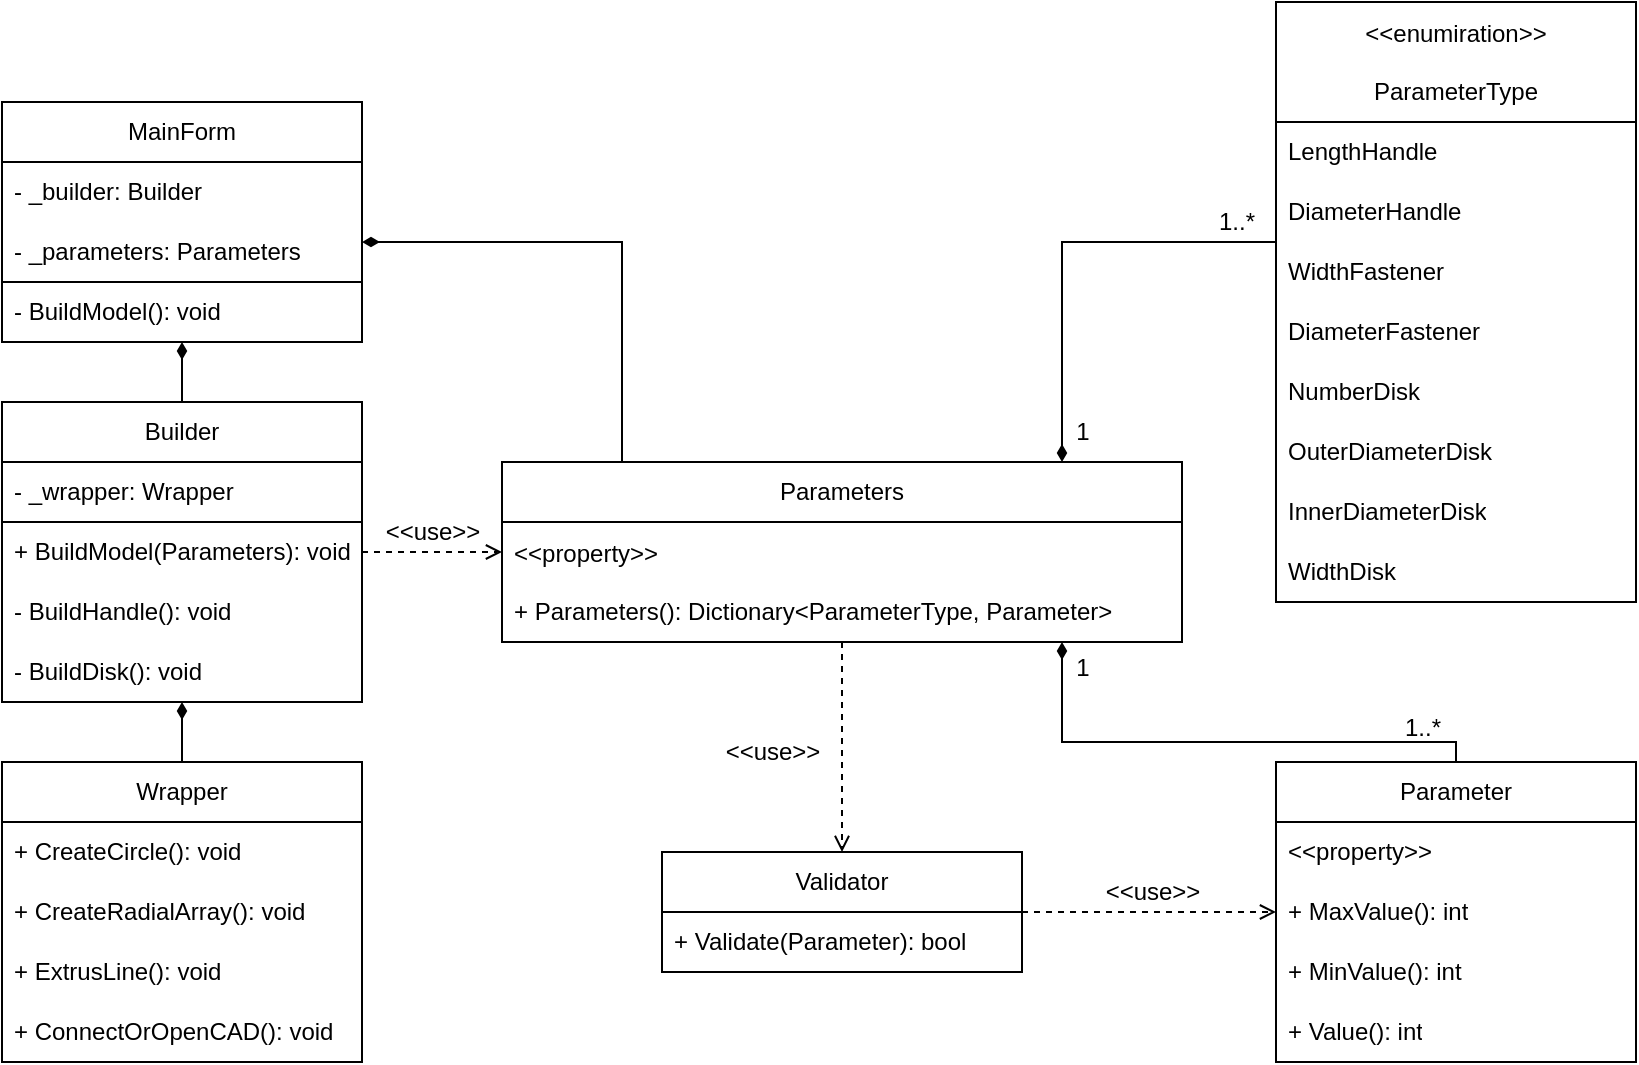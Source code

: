 <mxfile version="22.0.8" type="device">
  <diagram name="Страница — 1" id="qcOd1ieaPcDK6n5Pvgst">
    <mxGraphModel dx="1509" dy="789" grid="1" gridSize="10" guides="1" tooltips="1" connect="1" arrows="1" fold="1" page="1" pageScale="1" pageWidth="827" pageHeight="1169" math="0" shadow="0">
      <root>
        <mxCell id="0" />
        <mxCell id="1" parent="0" />
        <mxCell id="GlgBGYGWTOKFCCr7DtJ9-1" value="MainForm" style="swimlane;fontStyle=0;childLayout=stackLayout;horizontal=1;startSize=30;horizontalStack=0;resizeParent=1;resizeParentMax=0;resizeLast=0;collapsible=1;marginBottom=0;whiteSpace=wrap;html=1;" parent="1" vertex="1">
          <mxGeometry x="10" y="210" width="180" height="120" as="geometry" />
        </mxCell>
        <mxCell id="GlgBGYGWTOKFCCr7DtJ9-2" value="- _builder: Builder" style="text;strokeColor=none;fillColor=none;align=left;verticalAlign=middle;spacingLeft=4;spacingRight=4;overflow=hidden;points=[[0,0.5],[1,0.5]];portConstraint=eastwest;rotatable=0;whiteSpace=wrap;html=1;" parent="GlgBGYGWTOKFCCr7DtJ9-1" vertex="1">
          <mxGeometry y="30" width="180" height="30" as="geometry" />
        </mxCell>
        <mxCell id="GlgBGYGWTOKFCCr7DtJ9-3" value="- _parameters: Parameters" style="text;strokeColor=none;fillColor=none;align=left;verticalAlign=middle;spacingLeft=4;spacingRight=4;overflow=hidden;points=[[0,0.5],[1,0.5]];portConstraint=eastwest;rotatable=0;whiteSpace=wrap;html=1;" parent="GlgBGYGWTOKFCCr7DtJ9-1" vertex="1">
          <mxGeometry y="60" width="180" height="30" as="geometry" />
        </mxCell>
        <mxCell id="GlgBGYGWTOKFCCr7DtJ9-4" value="- BuildModel(): void" style="text;strokeColor=default;fillColor=none;align=left;verticalAlign=middle;spacingLeft=4;spacingRight=4;overflow=hidden;points=[[0,0.5],[1,0.5]];portConstraint=eastwest;rotatable=0;whiteSpace=wrap;html=1;" parent="GlgBGYGWTOKFCCr7DtJ9-1" vertex="1">
          <mxGeometry y="90" width="180" height="30" as="geometry" />
        </mxCell>
        <mxCell id="GlgBGYGWTOKFCCr7DtJ9-39" style="edgeStyle=orthogonalEdgeStyle;rounded=0;orthogonalLoop=1;jettySize=auto;html=1;dashed=1;endArrow=open;endFill=0;" parent="1" source="GlgBGYGWTOKFCCr7DtJ9-5" target="GlgBGYGWTOKFCCr7DtJ9-17" edge="1">
          <mxGeometry relative="1" as="geometry" />
        </mxCell>
        <mxCell id="GlgBGYGWTOKFCCr7DtJ9-42" style="edgeStyle=orthogonalEdgeStyle;rounded=0;orthogonalLoop=1;jettySize=auto;html=1;endArrow=diamondThin;endFill=1;" parent="1" source="GlgBGYGWTOKFCCr7DtJ9-5" target="GlgBGYGWTOKFCCr7DtJ9-1" edge="1">
          <mxGeometry relative="1" as="geometry" />
        </mxCell>
        <mxCell id="GlgBGYGWTOKFCCr7DtJ9-5" value="Builder" style="swimlane;fontStyle=0;childLayout=stackLayout;horizontal=1;startSize=30;horizontalStack=0;resizeParent=1;resizeParentMax=0;resizeLast=0;collapsible=1;marginBottom=0;whiteSpace=wrap;html=1;" parent="1" vertex="1">
          <mxGeometry x="10" y="360" width="180" height="150" as="geometry" />
        </mxCell>
        <mxCell id="GlgBGYGWTOKFCCr7DtJ9-6" value="- _wrapper: Wrapper" style="text;strokeColor=default;fillColor=none;align=left;verticalAlign=middle;spacingLeft=4;spacingRight=4;overflow=hidden;points=[[0,0.5],[1,0.5]];portConstraint=eastwest;rotatable=0;whiteSpace=wrap;html=1;" parent="GlgBGYGWTOKFCCr7DtJ9-5" vertex="1">
          <mxGeometry y="30" width="180" height="30" as="geometry" />
        </mxCell>
        <mxCell id="GlgBGYGWTOKFCCr7DtJ9-8" value="+ BuildModel(Parameters): void" style="text;strokeColor=none;fillColor=none;align=left;verticalAlign=middle;spacingLeft=4;spacingRight=4;overflow=hidden;points=[[0,0.5],[1,0.5]];portConstraint=eastwest;rotatable=0;whiteSpace=wrap;html=1;" parent="GlgBGYGWTOKFCCr7DtJ9-5" vertex="1">
          <mxGeometry y="60" width="180" height="30" as="geometry" />
        </mxCell>
        <mxCell id="GlgBGYGWTOKFCCr7DtJ9-9" value="- BuildHandle(): void" style="text;strokeColor=none;fillColor=none;align=left;verticalAlign=middle;spacingLeft=4;spacingRight=4;overflow=hidden;points=[[0,0.5],[1,0.5]];portConstraint=eastwest;rotatable=0;whiteSpace=wrap;html=1;" parent="GlgBGYGWTOKFCCr7DtJ9-5" vertex="1">
          <mxGeometry y="90" width="180" height="30" as="geometry" />
        </mxCell>
        <mxCell id="GlgBGYGWTOKFCCr7DtJ9-10" value="- BuildDisk(): void" style="text;strokeColor=none;fillColor=none;align=left;verticalAlign=middle;spacingLeft=4;spacingRight=4;overflow=hidden;points=[[0,0.5],[1,0.5]];portConstraint=eastwest;rotatable=0;whiteSpace=wrap;html=1;" parent="GlgBGYGWTOKFCCr7DtJ9-5" vertex="1">
          <mxGeometry y="120" width="180" height="30" as="geometry" />
        </mxCell>
        <mxCell id="GlgBGYGWTOKFCCr7DtJ9-41" style="edgeStyle=orthogonalEdgeStyle;rounded=0;orthogonalLoop=1;jettySize=auto;html=1;endArrow=diamondThin;endFill=1;" parent="1" source="GlgBGYGWTOKFCCr7DtJ9-11" target="GlgBGYGWTOKFCCr7DtJ9-5" edge="1">
          <mxGeometry relative="1" as="geometry" />
        </mxCell>
        <mxCell id="GlgBGYGWTOKFCCr7DtJ9-11" value="Wrapper" style="swimlane;fontStyle=0;childLayout=stackLayout;horizontal=1;startSize=30;horizontalStack=0;resizeParent=1;resizeParentMax=0;resizeLast=0;collapsible=1;marginBottom=0;whiteSpace=wrap;html=1;" parent="1" vertex="1">
          <mxGeometry x="10" y="540" width="180" height="150" as="geometry" />
        </mxCell>
        <mxCell id="GlgBGYGWTOKFCCr7DtJ9-13" value="+ CreateCircle(): void" style="text;strokeColor=none;fillColor=none;align=left;verticalAlign=middle;spacingLeft=4;spacingRight=4;overflow=hidden;points=[[0,0.5],[1,0.5]];portConstraint=eastwest;rotatable=0;whiteSpace=wrap;html=1;" parent="GlgBGYGWTOKFCCr7DtJ9-11" vertex="1">
          <mxGeometry y="30" width="180" height="30" as="geometry" />
        </mxCell>
        <mxCell id="GlgBGYGWTOKFCCr7DtJ9-16" value="+ CreateRadialArray(): void" style="text;strokeColor=none;fillColor=none;align=left;verticalAlign=middle;spacingLeft=4;spacingRight=4;overflow=hidden;points=[[0,0.5],[1,0.5]];portConstraint=eastwest;rotatable=0;whiteSpace=wrap;html=1;" parent="GlgBGYGWTOKFCCr7DtJ9-11" vertex="1">
          <mxGeometry y="60" width="180" height="30" as="geometry" />
        </mxCell>
        <mxCell id="GlgBGYGWTOKFCCr7DtJ9-14" value="+ ExtrusLine(): void" style="text;strokeColor=none;fillColor=none;align=left;verticalAlign=middle;spacingLeft=4;spacingRight=4;overflow=hidden;points=[[0,0.5],[1,0.5]];portConstraint=eastwest;rotatable=0;whiteSpace=wrap;html=1;" parent="GlgBGYGWTOKFCCr7DtJ9-11" vertex="1">
          <mxGeometry y="90" width="180" height="30" as="geometry" />
        </mxCell>
        <mxCell id="GlgBGYGWTOKFCCr7DtJ9-15" value="+ ConnectOrOpenCAD(): void" style="text;strokeColor=none;fillColor=none;align=left;verticalAlign=middle;spacingLeft=4;spacingRight=4;overflow=hidden;points=[[0,0.5],[1,0.5]];portConstraint=eastwest;rotatable=0;whiteSpace=wrap;html=1;" parent="GlgBGYGWTOKFCCr7DtJ9-11" vertex="1">
          <mxGeometry y="120" width="180" height="30" as="geometry" />
        </mxCell>
        <mxCell id="GlgBGYGWTOKFCCr7DtJ9-43" style="edgeStyle=orthogonalEdgeStyle;rounded=0;orthogonalLoop=1;jettySize=auto;html=1;endArrow=diamondThin;endFill=1;" parent="1" source="GlgBGYGWTOKFCCr7DtJ9-17" target="GlgBGYGWTOKFCCr7DtJ9-1" edge="1">
          <mxGeometry relative="1" as="geometry">
            <Array as="points">
              <mxPoint x="320" y="280" />
            </Array>
          </mxGeometry>
        </mxCell>
        <mxCell id="GlgBGYGWTOKFCCr7DtJ9-44" style="edgeStyle=orthogonalEdgeStyle;rounded=0;orthogonalLoop=1;jettySize=auto;html=1;dashed=1;endArrow=open;endFill=0;" parent="1" source="GlgBGYGWTOKFCCr7DtJ9-17" target="GlgBGYGWTOKFCCr7DtJ9-21" edge="1">
          <mxGeometry relative="1" as="geometry" />
        </mxCell>
        <mxCell id="GlgBGYGWTOKFCCr7DtJ9-17" value="Parameters" style="swimlane;fontStyle=0;childLayout=stackLayout;horizontal=1;startSize=30;horizontalStack=0;resizeParent=1;resizeParentMax=0;resizeLast=0;collapsible=1;marginBottom=0;whiteSpace=wrap;html=1;" parent="1" vertex="1">
          <mxGeometry x="260" y="390" width="340" height="90" as="geometry" />
        </mxCell>
        <mxCell id="GlgBGYGWTOKFCCr7DtJ9-18" value="&amp;lt;&amp;lt;property&amp;gt;&amp;gt;&lt;br&gt;&lt;br&gt;+ Parameters(): Dictionary&amp;lt;ParameterType, Parameter&amp;gt;" style="text;strokeColor=none;fillColor=none;align=left;verticalAlign=middle;spacingLeft=4;spacingRight=4;overflow=hidden;points=[[0,0.5],[1,0.5]];portConstraint=eastwest;rotatable=0;whiteSpace=wrap;html=1;" parent="GlgBGYGWTOKFCCr7DtJ9-17" vertex="1">
          <mxGeometry y="30" width="340" height="60" as="geometry" />
        </mxCell>
        <mxCell id="GlgBGYGWTOKFCCr7DtJ9-49" style="edgeStyle=orthogonalEdgeStyle;rounded=0;orthogonalLoop=1;jettySize=auto;html=1;dashed=1;endArrow=open;endFill=0;" parent="1" source="GlgBGYGWTOKFCCr7DtJ9-21" target="GlgBGYGWTOKFCCr7DtJ9-25" edge="1">
          <mxGeometry relative="1" as="geometry" />
        </mxCell>
        <mxCell id="GlgBGYGWTOKFCCr7DtJ9-21" value="Validator" style="swimlane;fontStyle=0;childLayout=stackLayout;horizontal=1;startSize=30;horizontalStack=0;resizeParent=1;resizeParentMax=0;resizeLast=0;collapsible=1;marginBottom=0;whiteSpace=wrap;html=1;" parent="1" vertex="1">
          <mxGeometry x="340" y="585" width="180" height="60" as="geometry" />
        </mxCell>
        <mxCell id="GlgBGYGWTOKFCCr7DtJ9-22" value="+ Validate(Parameter): bool" style="text;strokeColor=none;fillColor=none;align=left;verticalAlign=middle;spacingLeft=4;spacingRight=4;overflow=hidden;points=[[0,0.5],[1,0.5]];portConstraint=eastwest;rotatable=0;whiteSpace=wrap;html=1;" parent="GlgBGYGWTOKFCCr7DtJ9-21" vertex="1">
          <mxGeometry y="30" width="180" height="30" as="geometry" />
        </mxCell>
        <mxCell id="GlgBGYGWTOKFCCr7DtJ9-46" style="edgeStyle=orthogonalEdgeStyle;rounded=0;orthogonalLoop=1;jettySize=auto;html=1;endArrow=diamondThin;endFill=1;" parent="1" source="GlgBGYGWTOKFCCr7DtJ9-25" target="GlgBGYGWTOKFCCr7DtJ9-17" edge="1">
          <mxGeometry relative="1" as="geometry">
            <Array as="points">
              <mxPoint x="737" y="530" />
              <mxPoint x="540" y="530" />
            </Array>
          </mxGeometry>
        </mxCell>
        <mxCell id="GlgBGYGWTOKFCCr7DtJ9-25" value="Parameter" style="swimlane;fontStyle=0;childLayout=stackLayout;horizontal=1;startSize=30;horizontalStack=0;resizeParent=1;resizeParentMax=0;resizeLast=0;collapsible=1;marginBottom=0;whiteSpace=wrap;html=1;" parent="1" vertex="1">
          <mxGeometry x="647" y="540" width="180" height="150" as="geometry" />
        </mxCell>
        <mxCell id="GlgBGYGWTOKFCCr7DtJ9-27" value="&amp;lt;&amp;lt;property&amp;gt;&amp;gt;" style="text;strokeColor=none;fillColor=none;align=left;verticalAlign=middle;spacingLeft=4;spacingRight=4;overflow=hidden;points=[[0,0.5],[1,0.5]];portConstraint=eastwest;rotatable=0;whiteSpace=wrap;html=1;" parent="GlgBGYGWTOKFCCr7DtJ9-25" vertex="1">
          <mxGeometry y="30" width="180" height="30" as="geometry" />
        </mxCell>
        <mxCell id="GlgBGYGWTOKFCCr7DtJ9-28" value="+ MaxValue(): int" style="text;strokeColor=none;fillColor=none;align=left;verticalAlign=middle;spacingLeft=4;spacingRight=4;overflow=hidden;points=[[0,0.5],[1,0.5]];portConstraint=eastwest;rotatable=0;whiteSpace=wrap;html=1;" parent="GlgBGYGWTOKFCCr7DtJ9-25" vertex="1">
          <mxGeometry y="60" width="180" height="30" as="geometry" />
        </mxCell>
        <mxCell id="GlgBGYGWTOKFCCr7DtJ9-29" value="+ MinValue(): int" style="text;strokeColor=none;fillColor=none;align=left;verticalAlign=middle;spacingLeft=4;spacingRight=4;overflow=hidden;points=[[0,0.5],[1,0.5]];portConstraint=eastwest;rotatable=0;whiteSpace=wrap;html=1;" parent="GlgBGYGWTOKFCCr7DtJ9-25" vertex="1">
          <mxGeometry y="90" width="180" height="30" as="geometry" />
        </mxCell>
        <mxCell id="GlgBGYGWTOKFCCr7DtJ9-30" value="+ Value(): int" style="text;strokeColor=none;fillColor=none;align=left;verticalAlign=middle;spacingLeft=4;spacingRight=4;overflow=hidden;points=[[0,0.5],[1,0.5]];portConstraint=eastwest;rotatable=0;whiteSpace=wrap;html=1;" parent="GlgBGYGWTOKFCCr7DtJ9-25" vertex="1">
          <mxGeometry y="120" width="180" height="30" as="geometry" />
        </mxCell>
        <mxCell id="GlgBGYGWTOKFCCr7DtJ9-31" value="&amp;lt;&amp;lt;enumiration&amp;gt;&amp;gt; &lt;br&gt;&lt;br&gt;ParameterType" style="swimlane;fontStyle=0;childLayout=stackLayout;horizontal=1;startSize=60;horizontalStack=0;resizeParent=1;resizeParentMax=0;resizeLast=0;collapsible=1;marginBottom=0;whiteSpace=wrap;html=1;" parent="1" vertex="1">
          <mxGeometry x="647" y="160" width="180" height="300" as="geometry" />
        </mxCell>
        <mxCell id="GlgBGYGWTOKFCCr7DtJ9-32" value="LengthHandle" style="text;strokeColor=none;fillColor=none;align=left;verticalAlign=middle;spacingLeft=4;spacingRight=4;overflow=hidden;points=[[0,0.5],[1,0.5]];portConstraint=eastwest;rotatable=0;whiteSpace=wrap;html=1;" parent="GlgBGYGWTOKFCCr7DtJ9-31" vertex="1">
          <mxGeometry y="60" width="180" height="30" as="geometry" />
        </mxCell>
        <mxCell id="GlgBGYGWTOKFCCr7DtJ9-33" value="DiameterHandle" style="text;strokeColor=none;fillColor=none;align=left;verticalAlign=middle;spacingLeft=4;spacingRight=4;overflow=hidden;points=[[0,0.5],[1,0.5]];portConstraint=eastwest;rotatable=0;whiteSpace=wrap;html=1;" parent="GlgBGYGWTOKFCCr7DtJ9-31" vertex="1">
          <mxGeometry y="90" width="180" height="30" as="geometry" />
        </mxCell>
        <mxCell id="GlgBGYGWTOKFCCr7DtJ9-34" value="WidthFastener" style="text;strokeColor=none;fillColor=none;align=left;verticalAlign=middle;spacingLeft=4;spacingRight=4;overflow=hidden;points=[[0,0.5],[1,0.5]];portConstraint=eastwest;rotatable=0;whiteSpace=wrap;html=1;" parent="GlgBGYGWTOKFCCr7DtJ9-31" vertex="1">
          <mxGeometry y="120" width="180" height="30" as="geometry" />
        </mxCell>
        <mxCell id="GlgBGYGWTOKFCCr7DtJ9-35" value="DiameterFastener" style="text;strokeColor=none;fillColor=none;align=left;verticalAlign=middle;spacingLeft=4;spacingRight=4;overflow=hidden;points=[[0,0.5],[1,0.5]];portConstraint=eastwest;rotatable=0;whiteSpace=wrap;html=1;" parent="GlgBGYGWTOKFCCr7DtJ9-31" vertex="1">
          <mxGeometry y="150" width="180" height="30" as="geometry" />
        </mxCell>
        <mxCell id="GlgBGYGWTOKFCCr7DtJ9-36" value="NumberDisk" style="text;strokeColor=none;fillColor=none;align=left;verticalAlign=middle;spacingLeft=4;spacingRight=4;overflow=hidden;points=[[0,0.5],[1,0.5]];portConstraint=eastwest;rotatable=0;whiteSpace=wrap;html=1;" parent="GlgBGYGWTOKFCCr7DtJ9-31" vertex="1">
          <mxGeometry y="180" width="180" height="30" as="geometry" />
        </mxCell>
        <mxCell id="GlgBGYGWTOKFCCr7DtJ9-37" value="OuterDiameterDisk" style="text;strokeColor=none;fillColor=none;align=left;verticalAlign=middle;spacingLeft=4;spacingRight=4;overflow=hidden;points=[[0,0.5],[1,0.5]];portConstraint=eastwest;rotatable=0;whiteSpace=wrap;html=1;" parent="GlgBGYGWTOKFCCr7DtJ9-31" vertex="1">
          <mxGeometry y="210" width="180" height="30" as="geometry" />
        </mxCell>
        <mxCell id="PfZ6UKx29gyJYGcownZh-1" value="InnerDiameterDisk" style="text;strokeColor=none;fillColor=none;align=left;verticalAlign=middle;spacingLeft=4;spacingRight=4;overflow=hidden;points=[[0,0.5],[1,0.5]];portConstraint=eastwest;rotatable=0;whiteSpace=wrap;html=1;" vertex="1" parent="GlgBGYGWTOKFCCr7DtJ9-31">
          <mxGeometry y="240" width="180" height="30" as="geometry" />
        </mxCell>
        <mxCell id="PfZ6UKx29gyJYGcownZh-2" value="WidthDisk" style="text;strokeColor=none;fillColor=none;align=left;verticalAlign=middle;spacingLeft=4;spacingRight=4;overflow=hidden;points=[[0,0.5],[1,0.5]];portConstraint=eastwest;rotatable=0;whiteSpace=wrap;html=1;" vertex="1" parent="GlgBGYGWTOKFCCr7DtJ9-31">
          <mxGeometry y="270" width="180" height="30" as="geometry" />
        </mxCell>
        <mxCell id="GlgBGYGWTOKFCCr7DtJ9-40" value="&amp;lt;&amp;lt;use&amp;gt;&amp;gt;" style="text;html=1;align=center;verticalAlign=middle;resizable=0;points=[];autosize=1;strokeColor=none;fillColor=none;" parent="1" vertex="1">
          <mxGeometry x="190" y="410" width="70" height="30" as="geometry" />
        </mxCell>
        <mxCell id="GlgBGYGWTOKFCCr7DtJ9-45" value="&amp;lt;&amp;lt;use&amp;gt;&amp;gt;" style="text;html=1;align=center;verticalAlign=middle;resizable=0;points=[];autosize=1;strokeColor=none;fillColor=none;" parent="1" vertex="1">
          <mxGeometry x="360" y="520" width="70" height="30" as="geometry" />
        </mxCell>
        <mxCell id="GlgBGYGWTOKFCCr7DtJ9-47" value="1" style="text;html=1;align=center;verticalAlign=middle;resizable=0;points=[];autosize=1;strokeColor=none;fillColor=none;" parent="1" vertex="1">
          <mxGeometry x="535" y="478" width="30" height="30" as="geometry" />
        </mxCell>
        <mxCell id="GlgBGYGWTOKFCCr7DtJ9-48" value="1..*" style="text;html=1;align=center;verticalAlign=middle;resizable=0;points=[];autosize=1;strokeColor=none;fillColor=none;" parent="1" vertex="1">
          <mxGeometry x="700" y="508" width="40" height="30" as="geometry" />
        </mxCell>
        <mxCell id="GlgBGYGWTOKFCCr7DtJ9-50" value="&amp;lt;&amp;lt;use&amp;gt;&amp;gt;" style="text;html=1;align=center;verticalAlign=middle;resizable=0;points=[];autosize=1;strokeColor=none;fillColor=none;" parent="1" vertex="1">
          <mxGeometry x="550" y="590" width="70" height="30" as="geometry" />
        </mxCell>
        <mxCell id="GlgBGYGWTOKFCCr7DtJ9-51" style="edgeStyle=orthogonalEdgeStyle;rounded=0;orthogonalLoop=1;jettySize=auto;html=1;endArrow=diamondThin;endFill=1;" parent="1" source="GlgBGYGWTOKFCCr7DtJ9-34" target="GlgBGYGWTOKFCCr7DtJ9-17" edge="1">
          <mxGeometry relative="1" as="geometry">
            <Array as="points">
              <mxPoint x="540" y="280" />
            </Array>
          </mxGeometry>
        </mxCell>
        <mxCell id="GlgBGYGWTOKFCCr7DtJ9-52" value="1" style="text;html=1;align=center;verticalAlign=middle;resizable=0;points=[];autosize=1;strokeColor=none;fillColor=none;" parent="1" vertex="1">
          <mxGeometry x="535" y="360" width="30" height="30" as="geometry" />
        </mxCell>
        <mxCell id="GlgBGYGWTOKFCCr7DtJ9-53" value="1..*" style="text;html=1;align=center;verticalAlign=middle;resizable=0;points=[];autosize=1;strokeColor=none;fillColor=none;" parent="1" vertex="1">
          <mxGeometry x="607" y="255" width="40" height="30" as="geometry" />
        </mxCell>
      </root>
    </mxGraphModel>
  </diagram>
</mxfile>
